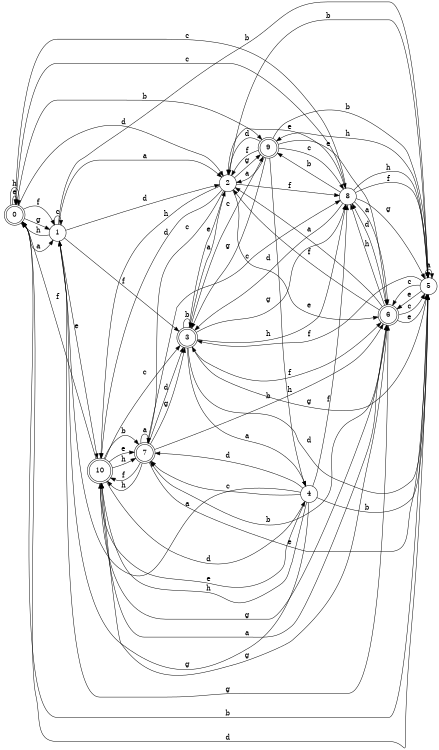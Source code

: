 digraph n9_3 {
__start0 [label="" shape="none"];

rankdir=LR;
size="8,5";

s0 [style="rounded,filled", color="black", fillcolor="white" shape="doublecircle", label="0"];
s1 [style="filled", color="black", fillcolor="white" shape="circle", label="1"];
s2 [style="filled", color="black", fillcolor="white" shape="circle", label="2"];
s3 [style="rounded,filled", color="black", fillcolor="white" shape="doublecircle", label="3"];
s4 [style="filled", color="black", fillcolor="white" shape="circle", label="4"];
s5 [style="filled", color="black", fillcolor="white" shape="circle", label="5"];
s6 [style="rounded,filled", color="black", fillcolor="white" shape="doublecircle", label="6"];
s7 [style="rounded,filled", color="black", fillcolor="white" shape="doublecircle", label="7"];
s8 [style="filled", color="black", fillcolor="white" shape="circle", label="8"];
s9 [style="rounded,filled", color="black", fillcolor="white" shape="doublecircle", label="9"];
s10 [style="rounded,filled", color="black", fillcolor="white" shape="doublecircle", label="10"];
s0 -> s1 [label="a"];
s0 -> s9 [label="b"];
s0 -> s8 [label="c"];
s0 -> s2 [label="d"];
s0 -> s0 [label="e"];
s0 -> s1 [label="f"];
s0 -> s1 [label="g"];
s0 -> s0 [label="h"];
s1 -> s2 [label="a"];
s1 -> s5 [label="b"];
s1 -> s1 [label="c"];
s1 -> s2 [label="d"];
s1 -> s10 [label="e"];
s1 -> s3 [label="f"];
s1 -> s6 [label="g"];
s1 -> s0 [label="h"];
s2 -> s3 [label="a"];
s2 -> s5 [label="b"];
s2 -> s7 [label="c"];
s2 -> s10 [label="d"];
s2 -> s6 [label="e"];
s2 -> s8 [label="f"];
s2 -> s9 [label="g"];
s2 -> s10 [label="h"];
s3 -> s4 [label="a"];
s3 -> s3 [label="b"];
s3 -> s9 [label="c"];
s3 -> s5 [label="d"];
s3 -> s2 [label="e"];
s3 -> s6 [label="f"];
s3 -> s8 [label="g"];
s3 -> s8 [label="h"];
s4 -> s1 [label="a"];
s4 -> s5 [label="b"];
s4 -> s7 [label="c"];
s4 -> s7 [label="d"];
s4 -> s10 [label="e"];
s4 -> s8 [label="f"];
s4 -> s1 [label="g"];
s4 -> s10 [label="h"];
s5 -> s5 [label="a"];
s5 -> s0 [label="b"];
s5 -> s6 [label="c"];
s5 -> s0 [label="d"];
s5 -> s6 [label="e"];
s5 -> s3 [label="f"];
s5 -> s3 [label="g"];
s5 -> s9 [label="h"];
s6 -> s2 [label="a"];
s6 -> s7 [label="b"];
s6 -> s5 [label="c"];
s6 -> s8 [label="d"];
s6 -> s5 [label="e"];
s6 -> s2 [label="f"];
s6 -> s10 [label="g"];
s6 -> s8 [label="h"];
s7 -> s7 [label="a"];
s7 -> s6 [label="b"];
s7 -> s8 [label="c"];
s7 -> s3 [label="d"];
s7 -> s5 [label="e"];
s7 -> s10 [label="f"];
s7 -> s3 [label="g"];
s7 -> s10 [label="h"];
s8 -> s6 [label="a"];
s8 -> s9 [label="b"];
s8 -> s0 [label="c"];
s8 -> s3 [label="d"];
s8 -> s2 [label="e"];
s8 -> s5 [label="f"];
s8 -> s5 [label="g"];
s8 -> s5 [label="h"];
s9 -> s2 [label="a"];
s9 -> s5 [label="b"];
s9 -> s8 [label="c"];
s9 -> s2 [label="d"];
s9 -> s6 [label="e"];
s9 -> s2 [label="f"];
s9 -> s3 [label="g"];
s9 -> s4 [label="h"];
s10 -> s6 [label="a"];
s10 -> s7 [label="b"];
s10 -> s3 [label="c"];
s10 -> s4 [label="d"];
s10 -> s7 [label="e"];
s10 -> s0 [label="f"];
s10 -> s6 [label="g"];
s10 -> s7 [label="h"];

}